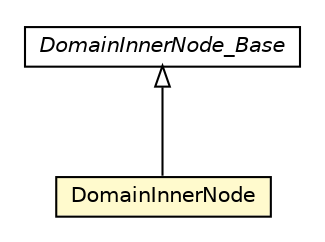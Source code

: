 #!/usr/local/bin/dot
#
# Class diagram 
# Generated by UMLGraph version 5.1 (http://www.umlgraph.org/)
#

digraph G {
	edge [fontname="Helvetica",fontsize=10,labelfontname="Helvetica",labelfontsize=10];
	node [fontname="Helvetica",fontsize=10,shape=plaintext];
	nodesep=0.25;
	ranksep=0.5;
	// pt.ist.fenixframework.adt.bplustree.DomainInnerNode_Base
	c75254 [label=<<table title="pt.ist.fenixframework.adt.bplustree.DomainInnerNode_Base" border="0" cellborder="1" cellspacing="0" cellpadding="2" port="p" href="./DomainInnerNode_Base.html">
		<tr><td><table border="0" cellspacing="0" cellpadding="1">
<tr><td align="center" balign="center"><font face="Helvetica-Oblique"> DomainInnerNode_Base </font></td></tr>
		</table></td></tr>
		</table>>, fontname="Helvetica", fontcolor="black", fontsize=10.0];
	// pt.ist.fenixframework.adt.bplustree.DomainInnerNode
	c75255 [label=<<table title="pt.ist.fenixframework.adt.bplustree.DomainInnerNode" border="0" cellborder="1" cellspacing="0" cellpadding="2" port="p" bgcolor="lemonChiffon" href="./DomainInnerNode.html">
		<tr><td><table border="0" cellspacing="0" cellpadding="1">
<tr><td align="center" balign="center"> DomainInnerNode </td></tr>
		</table></td></tr>
		</table>>, fontname="Helvetica", fontcolor="black", fontsize=10.0];
	//pt.ist.fenixframework.adt.bplustree.DomainInnerNode extends pt.ist.fenixframework.adt.bplustree.DomainInnerNode_Base
	c75254:p -> c75255:p [dir=back,arrowtail=empty];
}

